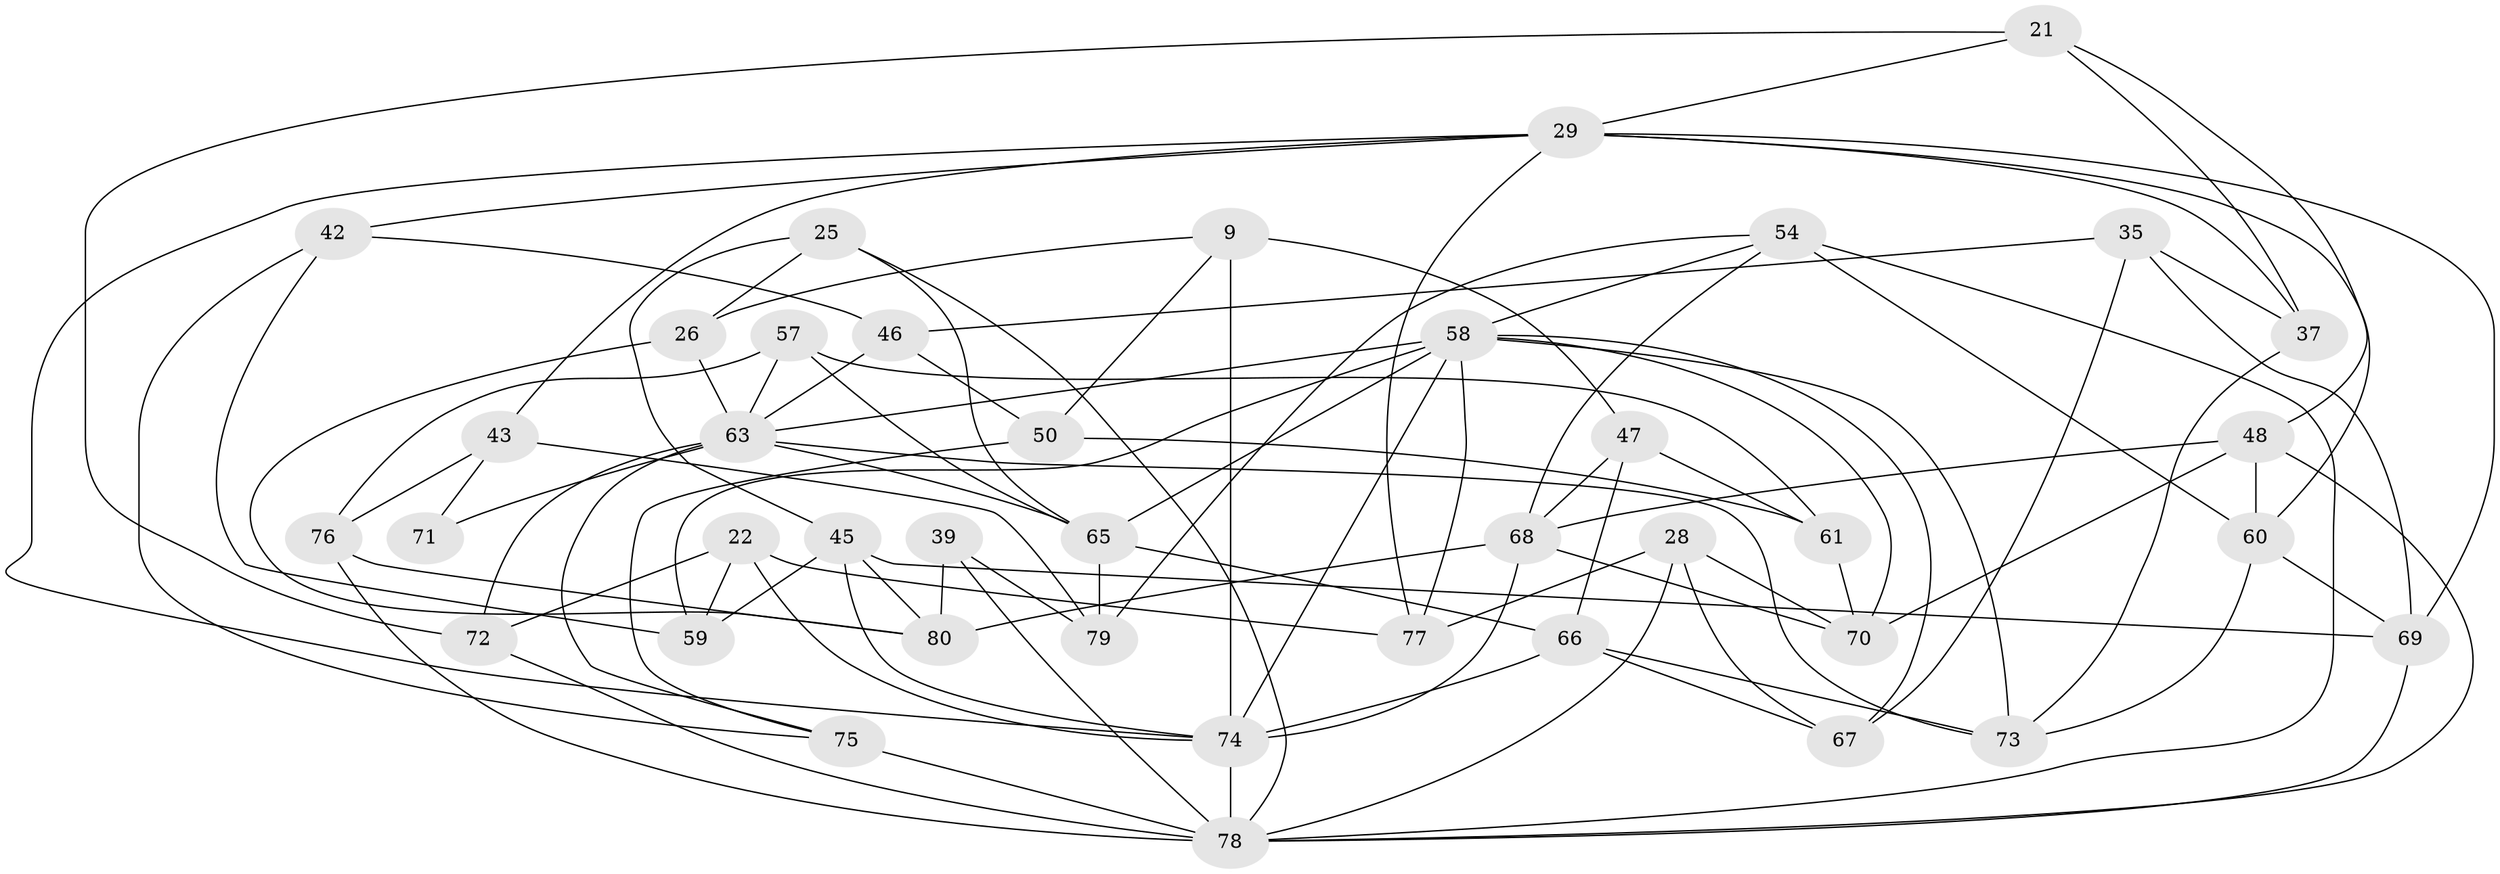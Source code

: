 // original degree distribution, {4: 1.0}
// Generated by graph-tools (version 1.1) at 2025/56/03/09/25 04:56:16]
// undirected, 40 vertices, 97 edges
graph export_dot {
graph [start="1"]
  node [color=gray90,style=filled];
  9 [super="+5"];
  21;
  22;
  25;
  26;
  28;
  29 [super="+24"];
  35;
  37;
  39;
  42;
  43;
  45 [super="+13"];
  46;
  47;
  48 [super="+4+14"];
  50;
  54 [super="+27"];
  57;
  58 [super="+49+41"];
  59;
  60 [super="+52"];
  61;
  63 [super="+36+23"];
  65 [super="+1+44"];
  66 [super="+32"];
  67;
  68 [super="+64"];
  69 [super="+11"];
  70 [super="+31"];
  71;
  72;
  73 [super="+38"];
  74 [super="+34+62"];
  75 [super="+18"];
  76;
  77;
  78 [super="+53+40"];
  79;
  80 [super="+51"];
  9 -- 47;
  9 -- 26;
  9 -- 50;
  9 -- 74 [weight=3];
  21 -- 37;
  21 -- 48;
  21 -- 29;
  21 -- 72;
  22 -- 77;
  22 -- 74;
  22 -- 59;
  22 -- 72;
  25 -- 26;
  25 -- 65;
  25 -- 45;
  25 -- 78;
  26 -- 63;
  26 -- 80;
  28 -- 78;
  28 -- 77;
  28 -- 67;
  28 -- 70;
  29 -- 69;
  29 -- 74;
  29 -- 37;
  29 -- 42;
  29 -- 43;
  29 -- 60;
  29 -- 77;
  35 -- 37;
  35 -- 67;
  35 -- 46;
  35 -- 69;
  37 -- 73;
  39 -- 80;
  39 -- 79;
  39 -- 78 [weight=2];
  42 -- 46;
  42 -- 59;
  42 -- 75;
  43 -- 76;
  43 -- 71;
  43 -- 79;
  45 -- 80;
  45 -- 59;
  45 -- 69 [weight=2];
  45 -- 74;
  46 -- 50;
  46 -- 63;
  47 -- 61;
  47 -- 66;
  47 -- 68;
  48 -- 70 [weight=2];
  48 -- 68 [weight=2];
  48 -- 78 [weight=2];
  48 -- 60;
  50 -- 61;
  50 -- 75;
  54 -- 68 [weight=2];
  54 -- 58;
  54 -- 60 [weight=2];
  54 -- 78 [weight=2];
  54 -- 79;
  57 -- 76;
  57 -- 61;
  57 -- 65;
  57 -- 63;
  58 -- 59;
  58 -- 65 [weight=2];
  58 -- 77;
  58 -- 63 [weight=2];
  58 -- 67;
  58 -- 70;
  58 -- 73;
  58 -- 74 [weight=2];
  60 -- 69;
  60 -- 73;
  61 -- 70;
  63 -- 71 [weight=3];
  63 -- 72;
  63 -- 75;
  63 -- 73;
  63 -- 65;
  65 -- 79;
  65 -- 66 [weight=2];
  66 -- 67;
  66 -- 73 [weight=2];
  66 -- 74 [weight=2];
  68 -- 74 [weight=2];
  68 -- 80 [weight=2];
  68 -- 70;
  69 -- 78;
  72 -- 78;
  74 -- 78 [weight=2];
  75 -- 78 [weight=3];
  76 -- 80;
  76 -- 78;
}
